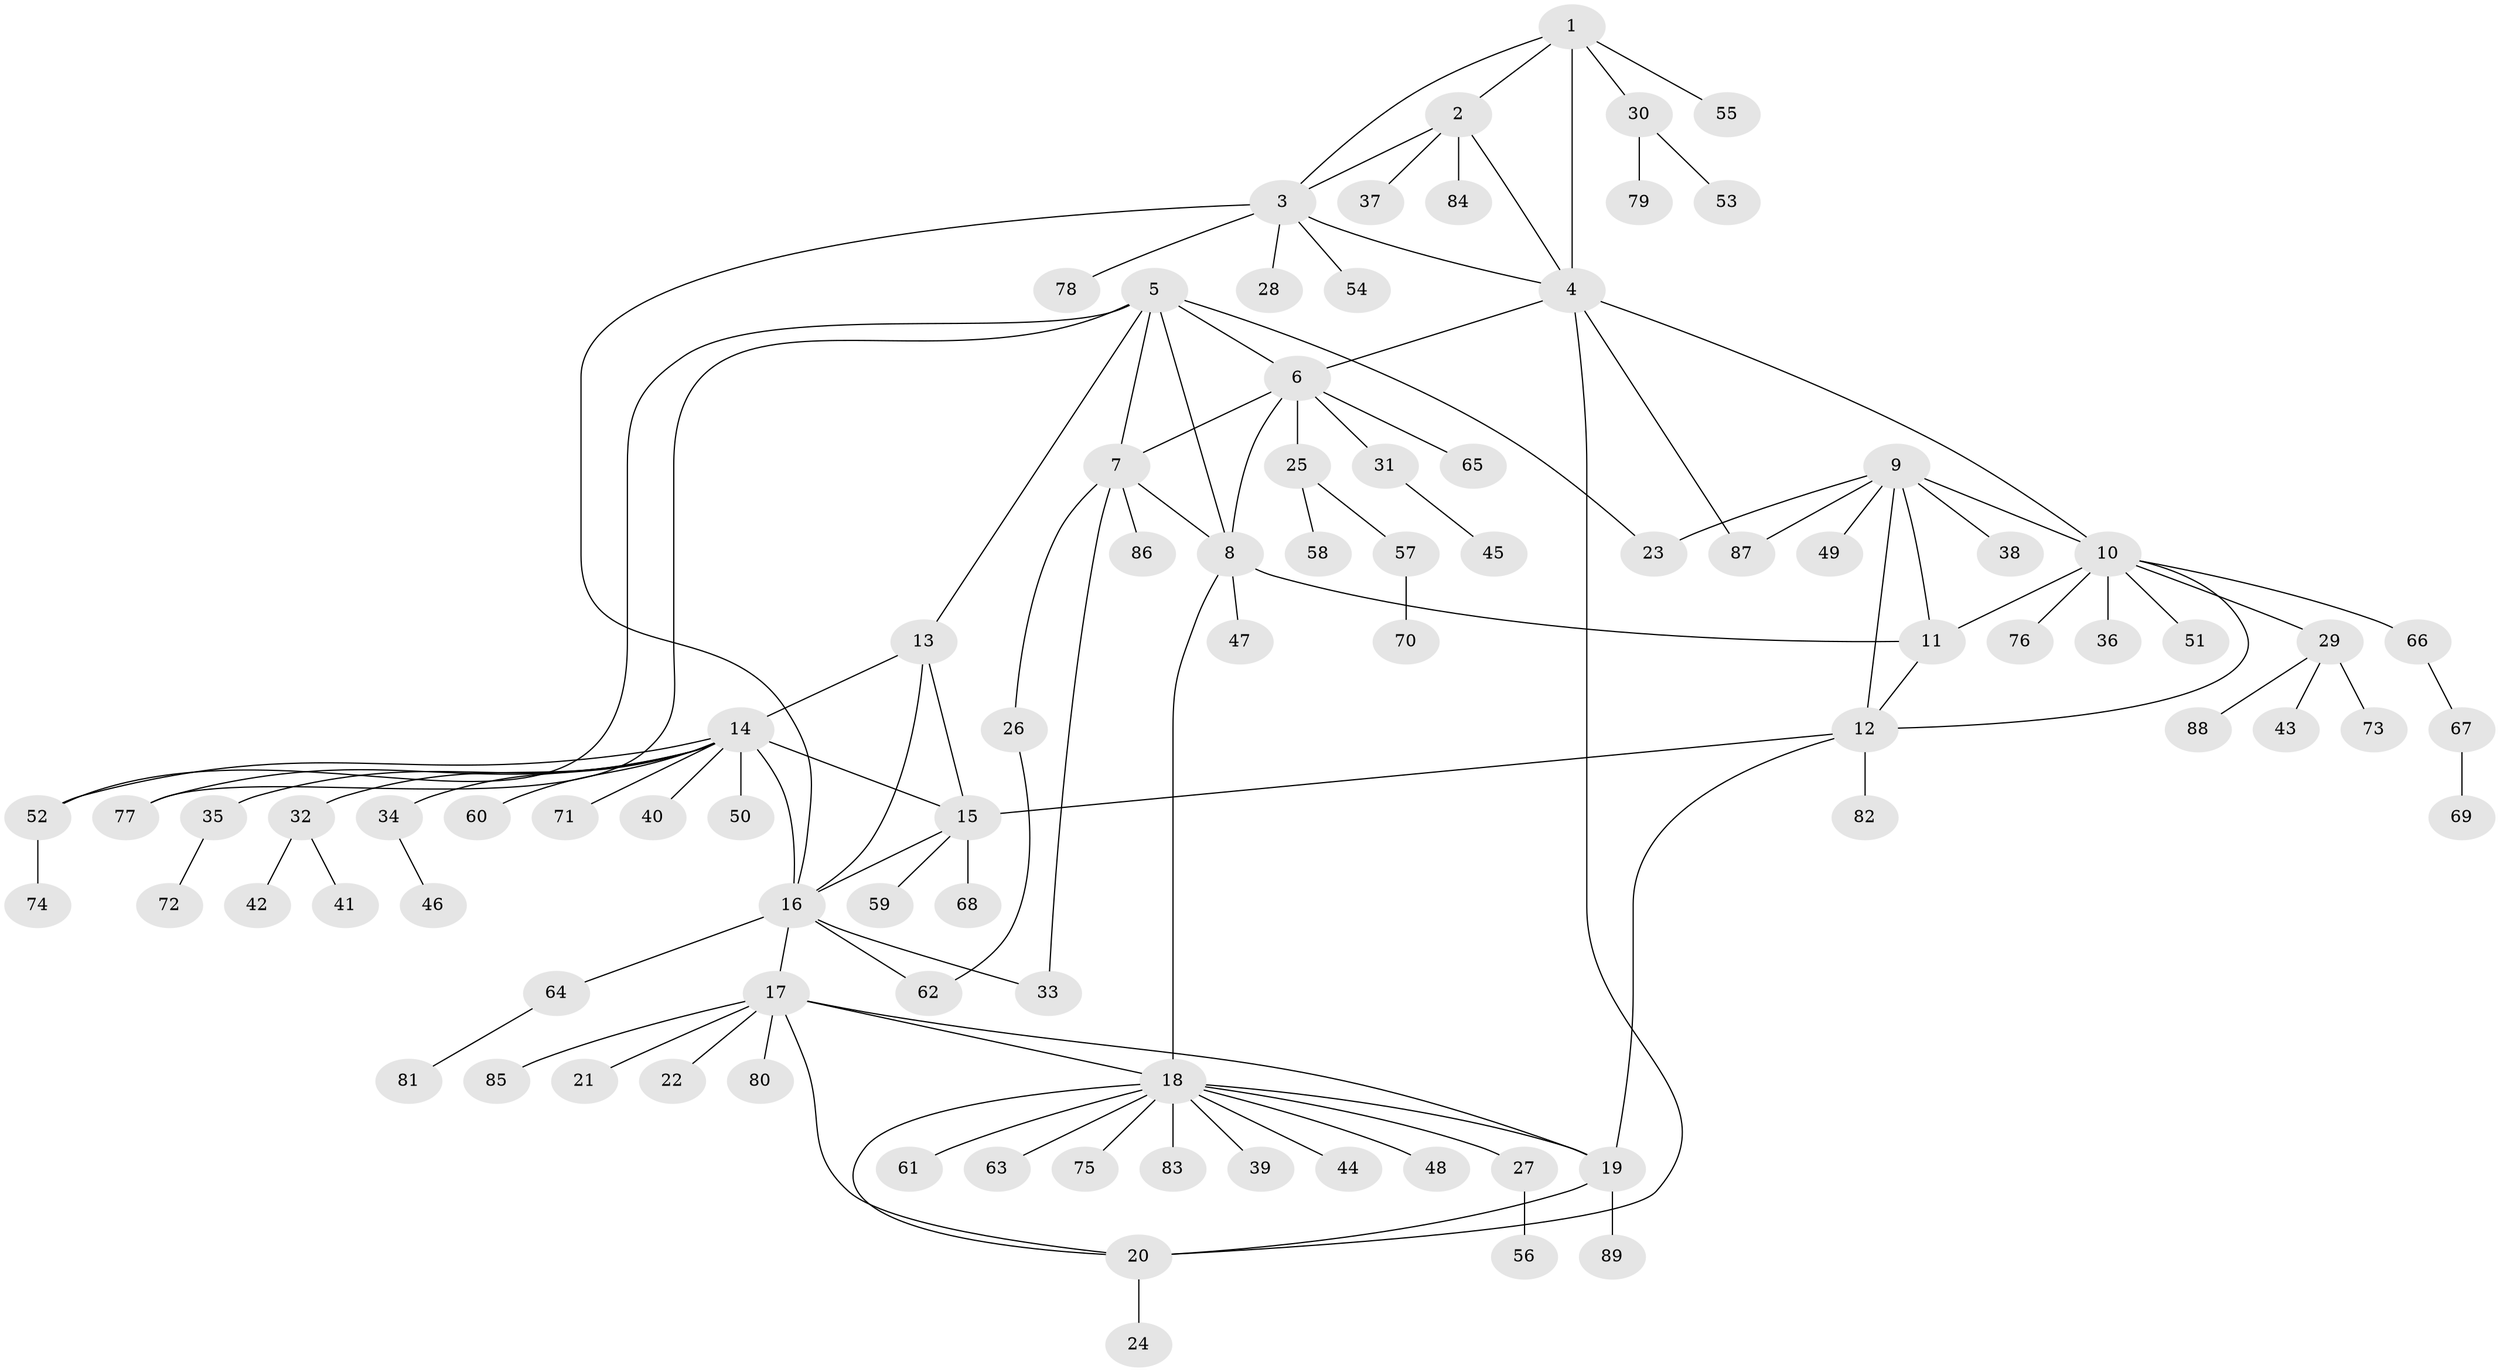// coarse degree distribution, {8: 0.0625, 3: 0.03125, 9: 0.046875, 5: 0.046875, 7: 0.015625, 4: 0.015625, 12: 0.015625, 10: 0.015625, 1: 0.640625, 2: 0.109375}
// Generated by graph-tools (version 1.1) at 2025/24/03/03/25 07:24:17]
// undirected, 89 vertices, 115 edges
graph export_dot {
graph [start="1"]
  node [color=gray90,style=filled];
  1;
  2;
  3;
  4;
  5;
  6;
  7;
  8;
  9;
  10;
  11;
  12;
  13;
  14;
  15;
  16;
  17;
  18;
  19;
  20;
  21;
  22;
  23;
  24;
  25;
  26;
  27;
  28;
  29;
  30;
  31;
  32;
  33;
  34;
  35;
  36;
  37;
  38;
  39;
  40;
  41;
  42;
  43;
  44;
  45;
  46;
  47;
  48;
  49;
  50;
  51;
  52;
  53;
  54;
  55;
  56;
  57;
  58;
  59;
  60;
  61;
  62;
  63;
  64;
  65;
  66;
  67;
  68;
  69;
  70;
  71;
  72;
  73;
  74;
  75;
  76;
  77;
  78;
  79;
  80;
  81;
  82;
  83;
  84;
  85;
  86;
  87;
  88;
  89;
  1 -- 2;
  1 -- 3;
  1 -- 4;
  1 -- 30;
  1 -- 55;
  2 -- 3;
  2 -- 4;
  2 -- 37;
  2 -- 84;
  3 -- 4;
  3 -- 16;
  3 -- 28;
  3 -- 54;
  3 -- 78;
  4 -- 6;
  4 -- 10;
  4 -- 20;
  4 -- 87;
  5 -- 6;
  5 -- 7;
  5 -- 8;
  5 -- 13;
  5 -- 23;
  5 -- 52;
  5 -- 77;
  6 -- 7;
  6 -- 8;
  6 -- 25;
  6 -- 31;
  6 -- 65;
  7 -- 8;
  7 -- 26;
  7 -- 33;
  7 -- 86;
  8 -- 11;
  8 -- 18;
  8 -- 47;
  9 -- 10;
  9 -- 11;
  9 -- 12;
  9 -- 23;
  9 -- 38;
  9 -- 49;
  9 -- 87;
  10 -- 11;
  10 -- 12;
  10 -- 29;
  10 -- 36;
  10 -- 51;
  10 -- 66;
  10 -- 76;
  11 -- 12;
  12 -- 15;
  12 -- 19;
  12 -- 82;
  13 -- 14;
  13 -- 15;
  13 -- 16;
  14 -- 15;
  14 -- 16;
  14 -- 32;
  14 -- 34;
  14 -- 35;
  14 -- 40;
  14 -- 50;
  14 -- 52;
  14 -- 60;
  14 -- 71;
  14 -- 77;
  15 -- 16;
  15 -- 59;
  15 -- 68;
  16 -- 17;
  16 -- 33;
  16 -- 62;
  16 -- 64;
  17 -- 18;
  17 -- 19;
  17 -- 20;
  17 -- 21;
  17 -- 22;
  17 -- 80;
  17 -- 85;
  18 -- 19;
  18 -- 20;
  18 -- 27;
  18 -- 39;
  18 -- 44;
  18 -- 48;
  18 -- 61;
  18 -- 63;
  18 -- 75;
  18 -- 83;
  19 -- 20;
  19 -- 89;
  20 -- 24;
  25 -- 57;
  25 -- 58;
  26 -- 62;
  27 -- 56;
  29 -- 43;
  29 -- 73;
  29 -- 88;
  30 -- 53;
  30 -- 79;
  31 -- 45;
  32 -- 41;
  32 -- 42;
  34 -- 46;
  35 -- 72;
  52 -- 74;
  57 -- 70;
  64 -- 81;
  66 -- 67;
  67 -- 69;
}
